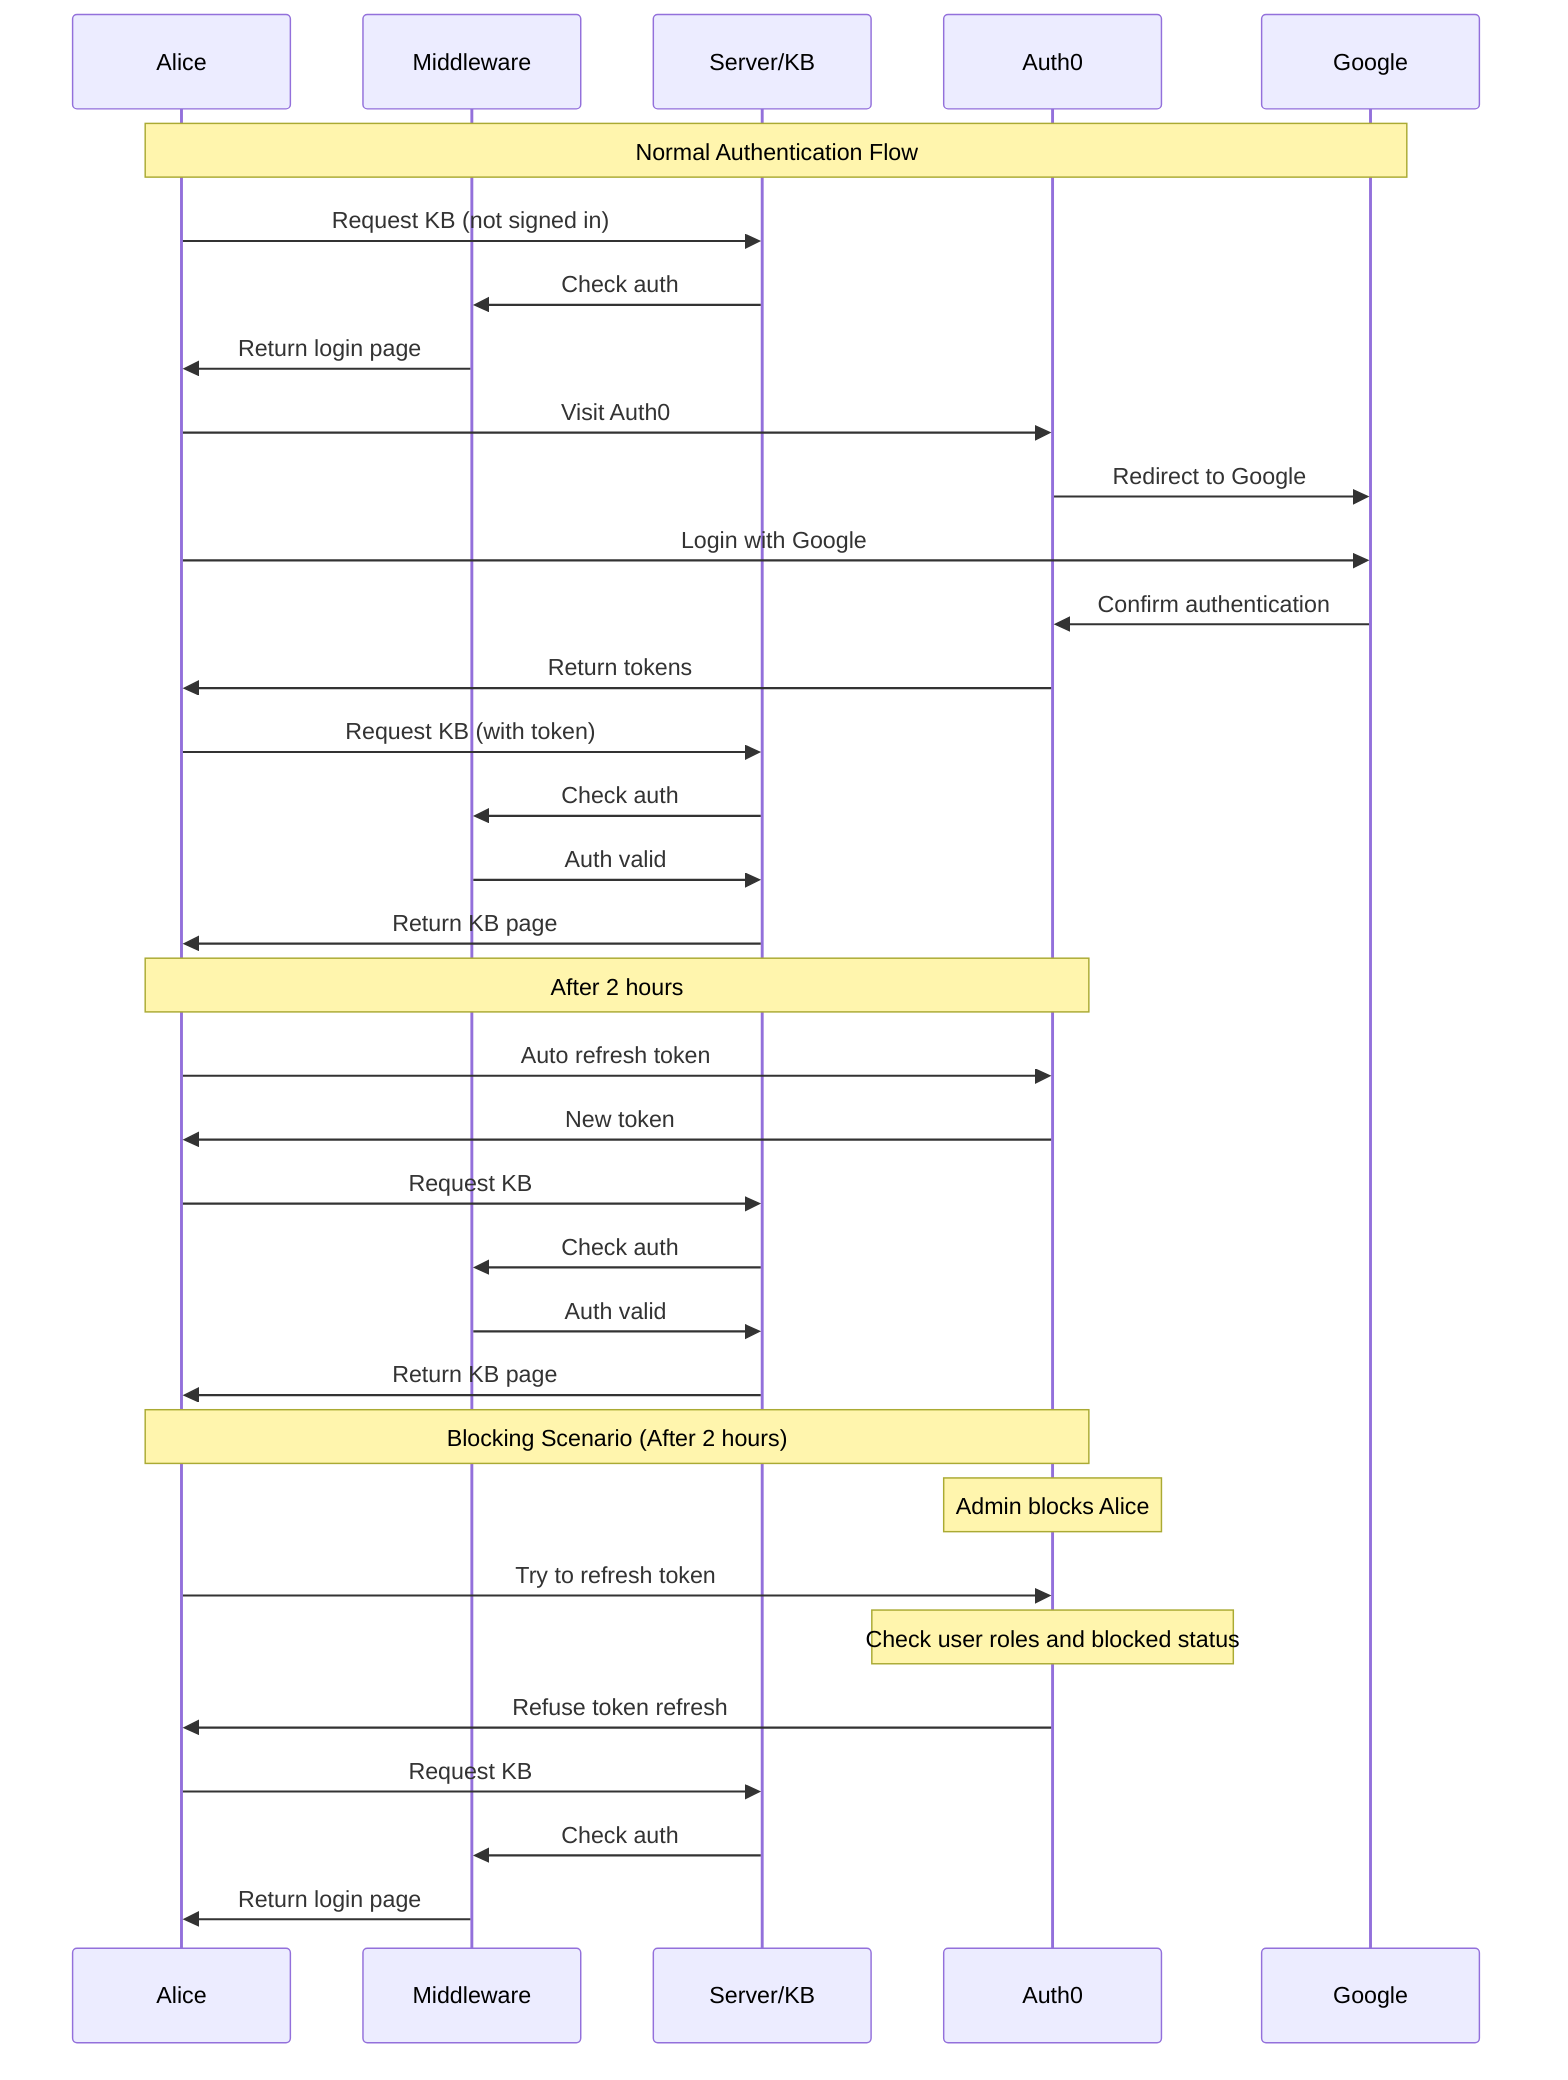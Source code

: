 sequenceDiagram
    participant A as Alice
    participant M as Middleware
    participant KB as Server/KB
    participant Auth0
    participant G as Google

    %% Normal Flow
    Note over A,G: Normal Authentication Flow
    A->>KB: Request KB (not signed in)
    KB->>M: Check auth
    M->>A: Return login page
    A->>Auth0: Visit Auth0
    Auth0->>G: Redirect to Google
    A->>G: Login with Google
    G->>Auth0: Confirm authentication
    Auth0->>A: Return tokens
    A->>KB: Request KB (with token)
    KB->>M: Check auth
    M->>KB: Auth valid
    KB->>A: Return KB page

    Note over A,Auth0: After 2 hours
    A->>Auth0: Auto refresh token
    Auth0->>A: New token
    A->>KB: Request KB
    KB->>M: Check auth
    M->>KB: Auth valid
    KB->>A: Return KB page

    %% Blocking Scenario
    Note over A,Auth0: Blocking Scenario (After 2 hours)
    Note over Auth0: Admin blocks Alice
    A->>Auth0: Try to refresh token
    Note over Auth0: Check user roles and blocked status
    Auth0->>A: Refuse token refresh
    A->>KB: Request KB
    KB->>M: Check auth
    M->>A: Return login page
